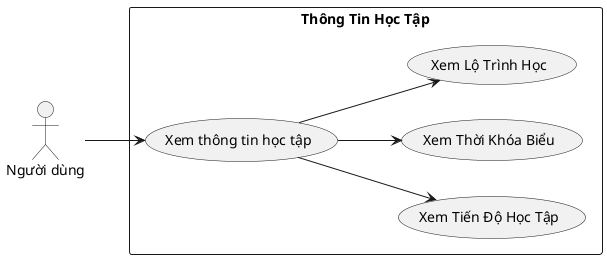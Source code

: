 @startuml

left to right direction
actor HocVien as "Người dùng"

rectangle "Thông Tin Học Tập" {
  (Xem thông tin học tập) as UC0
  UC0 --> (Xem Tiến Độ Học Tập)
  UC0 --> (Xem Thời Khóa Biểu)
  UC0 --> (Xem Lộ Trình Học)
  HocVien --> UC0
}

@enduml